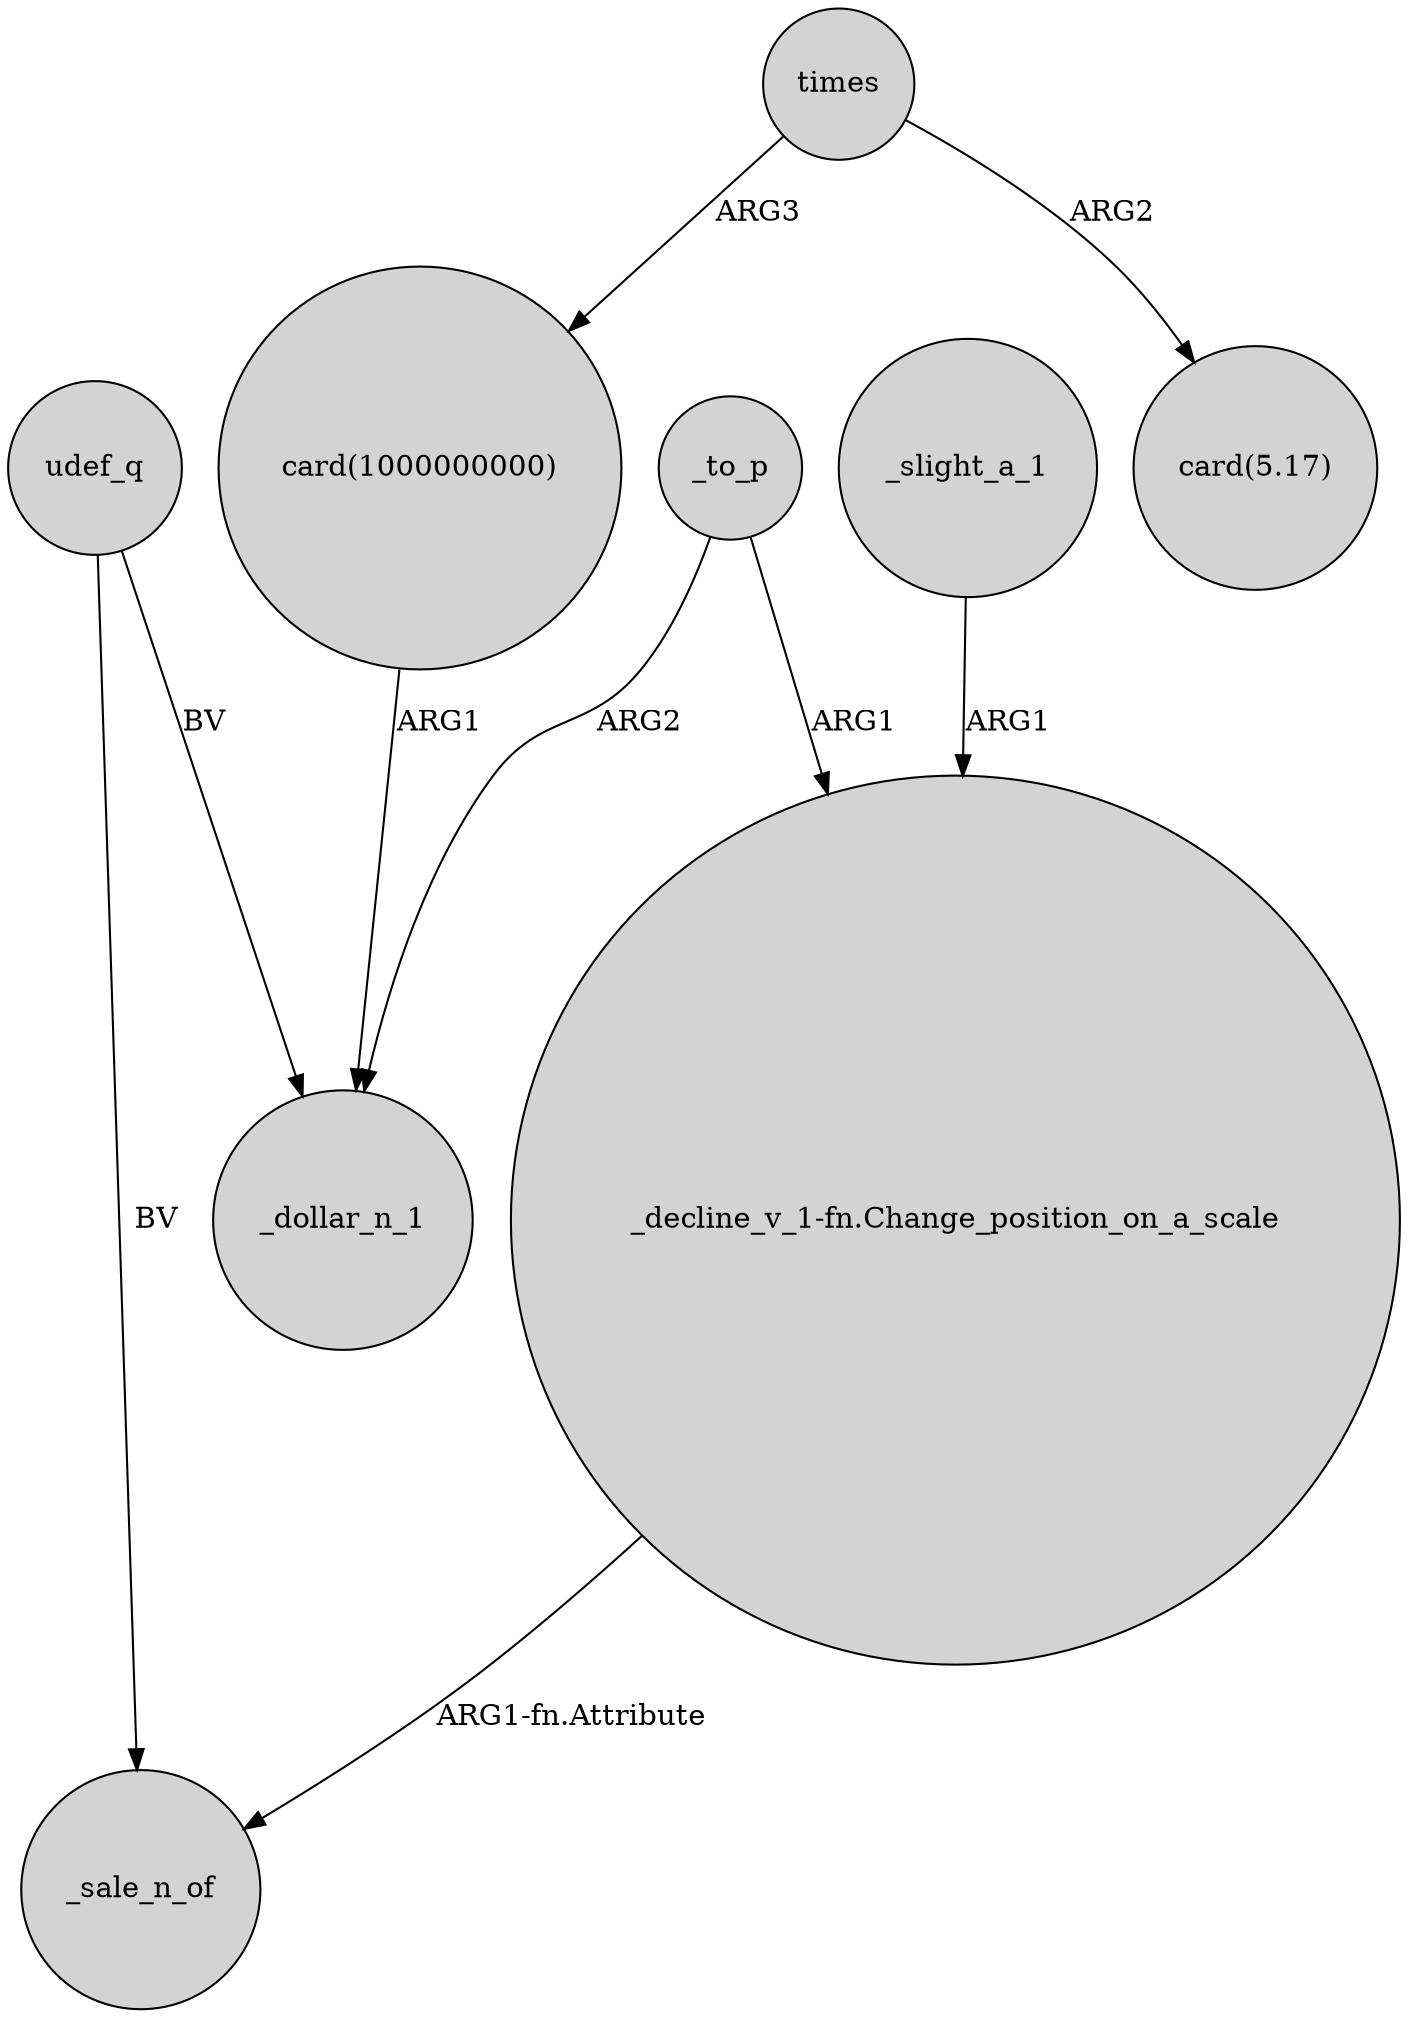 digraph {
	node [shape=circle style=filled]
	"card(1000000000)" -> _dollar_n_1 [label=ARG1]
	_slight_a_1 -> "_decline_v_1-fn.Change_position_on_a_scale" [label=ARG1]
	udef_q -> _sale_n_of [label=BV]
	_to_p -> _dollar_n_1 [label=ARG2]
	times -> "card(1000000000)" [label=ARG3]
	times -> "card(5.17)" [label=ARG2]
	udef_q -> _dollar_n_1 [label=BV]
	"_decline_v_1-fn.Change_position_on_a_scale" -> _sale_n_of [label="ARG1-fn.Attribute"]
	_to_p -> "_decline_v_1-fn.Change_position_on_a_scale" [label=ARG1]
}

